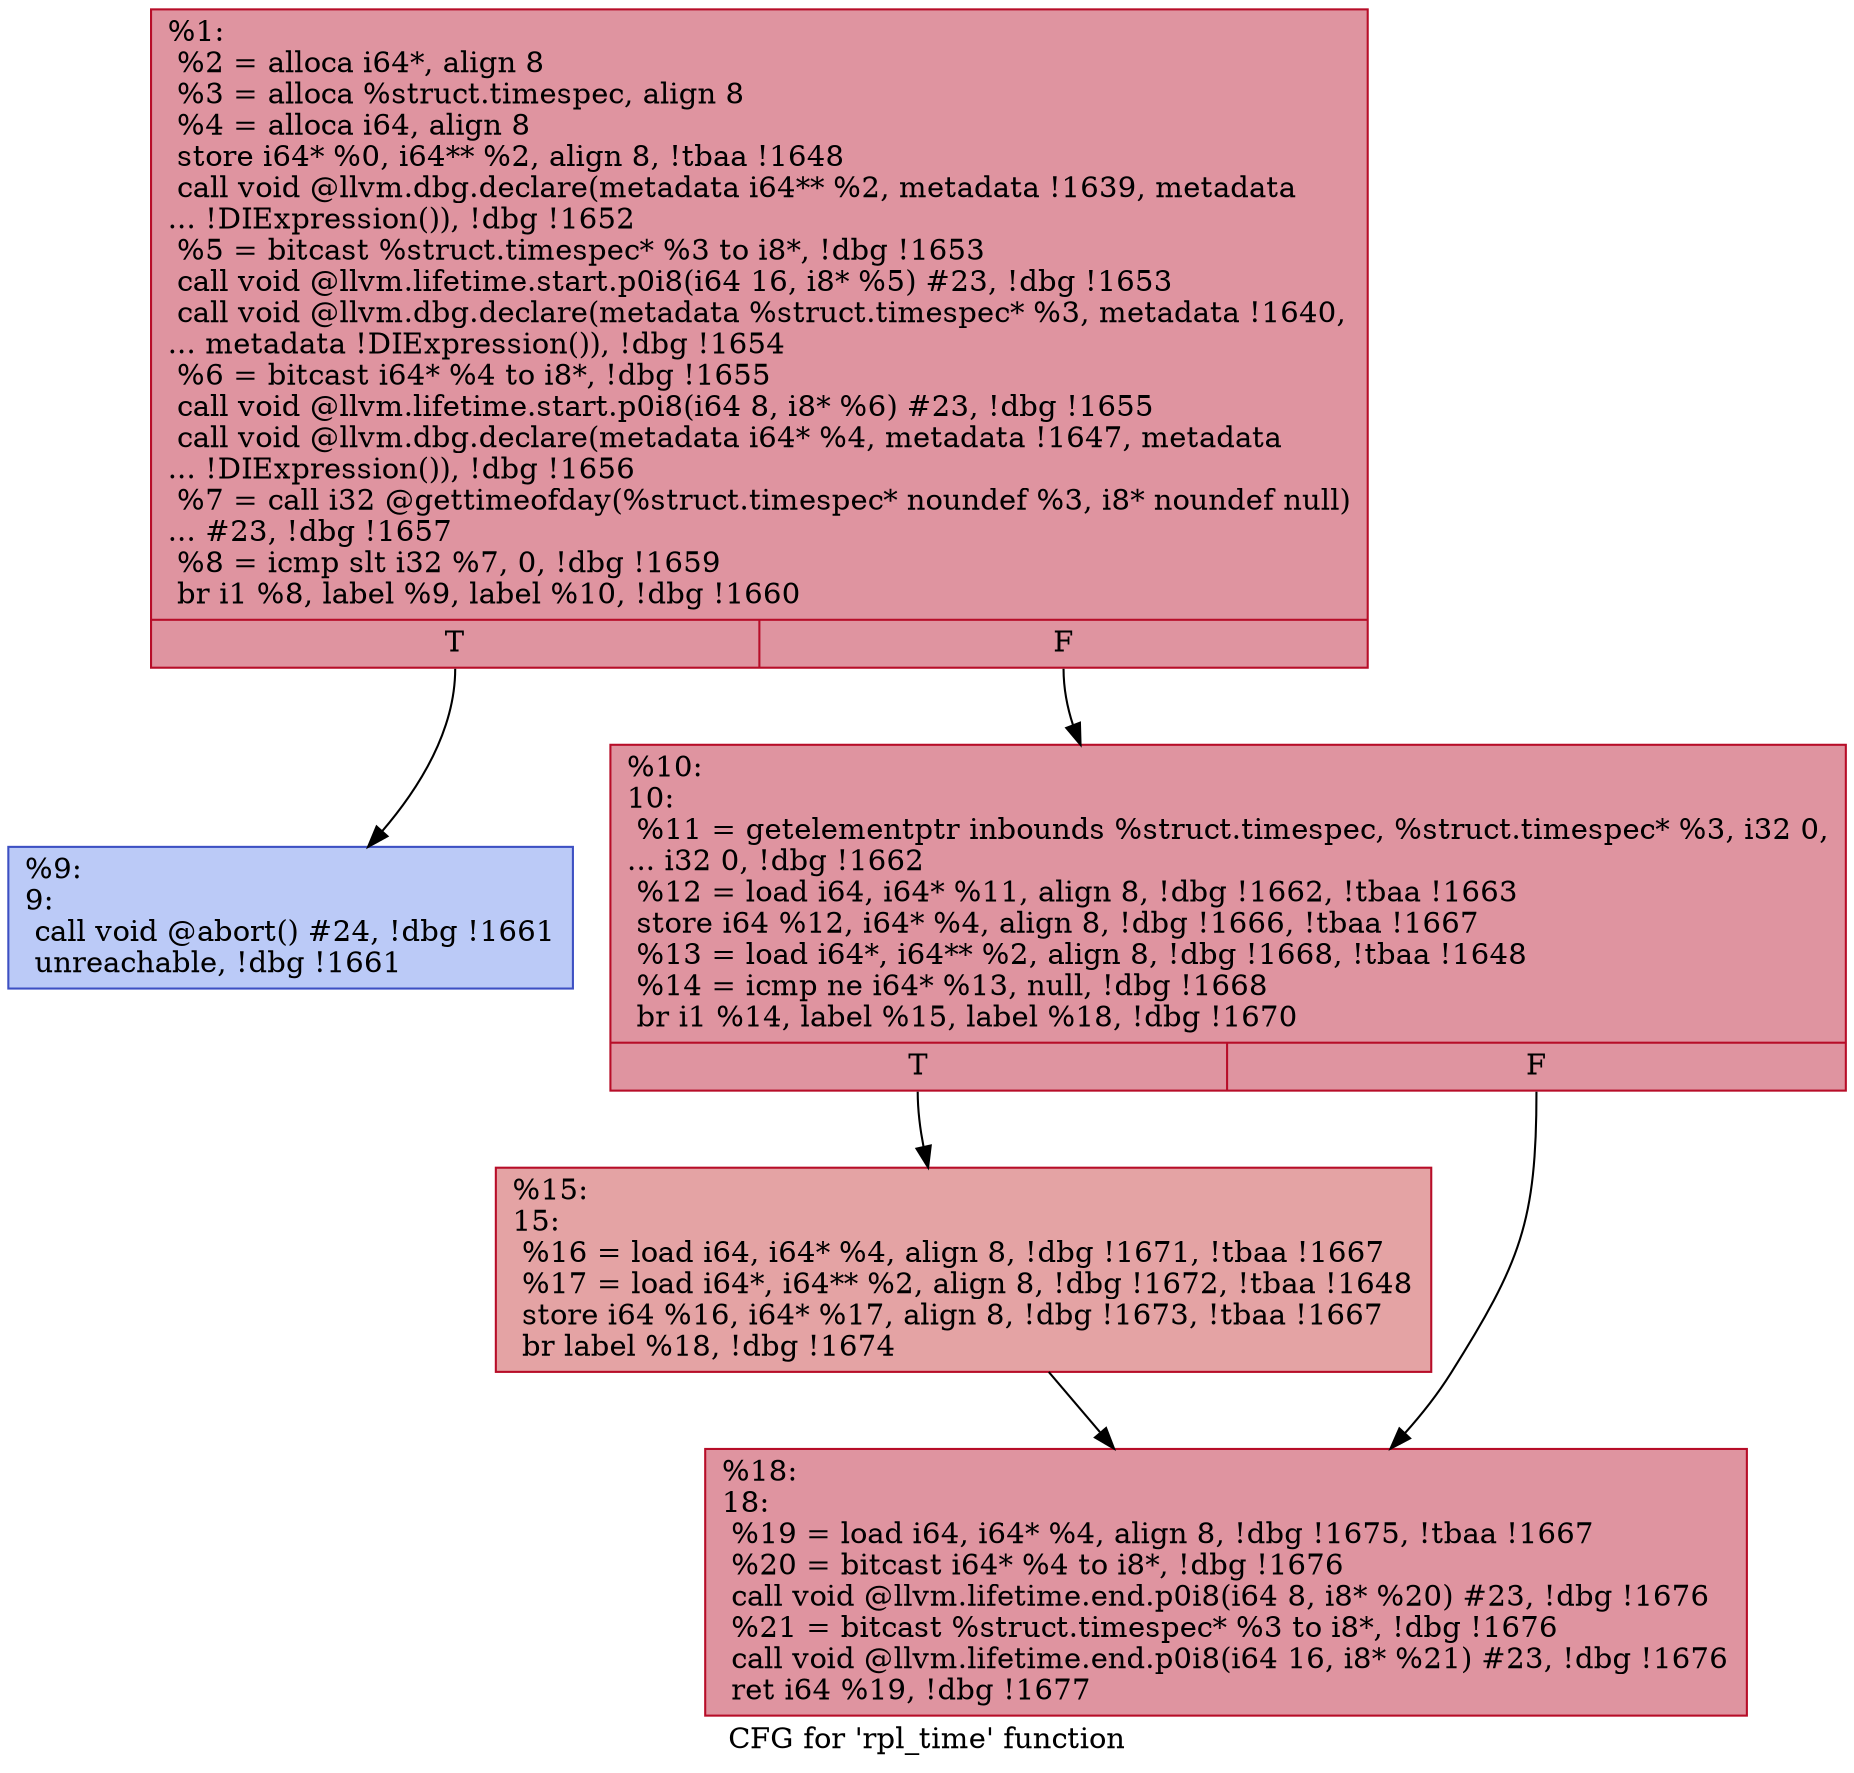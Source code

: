 digraph "CFG for 'rpl_time' function" {
	label="CFG for 'rpl_time' function";

	Node0x184ac60 [shape=record,color="#b70d28ff", style=filled, fillcolor="#b70d2870",label="{%1:\l  %2 = alloca i64*, align 8\l  %3 = alloca %struct.timespec, align 8\l  %4 = alloca i64, align 8\l  store i64* %0, i64** %2, align 8, !tbaa !1648\l  call void @llvm.dbg.declare(metadata i64** %2, metadata !1639, metadata\l... !DIExpression()), !dbg !1652\l  %5 = bitcast %struct.timespec* %3 to i8*, !dbg !1653\l  call void @llvm.lifetime.start.p0i8(i64 16, i8* %5) #23, !dbg !1653\l  call void @llvm.dbg.declare(metadata %struct.timespec* %3, metadata !1640,\l... metadata !DIExpression()), !dbg !1654\l  %6 = bitcast i64* %4 to i8*, !dbg !1655\l  call void @llvm.lifetime.start.p0i8(i64 8, i8* %6) #23, !dbg !1655\l  call void @llvm.dbg.declare(metadata i64* %4, metadata !1647, metadata\l... !DIExpression()), !dbg !1656\l  %7 = call i32 @gettimeofday(%struct.timespec* noundef %3, i8* noundef null)\l... #23, !dbg !1657\l  %8 = icmp slt i32 %7, 0, !dbg !1659\l  br i1 %8, label %9, label %10, !dbg !1660\l|{<s0>T|<s1>F}}"];
	Node0x184ac60:s0 -> Node0x184b6b0;
	Node0x184ac60:s1 -> Node0x184b700;
	Node0x184b6b0 [shape=record,color="#3d50c3ff", style=filled, fillcolor="#6687ed70",label="{%9:\l9:                                                \l  call void @abort() #24, !dbg !1661\l  unreachable, !dbg !1661\l}"];
	Node0x184b700 [shape=record,color="#b70d28ff", style=filled, fillcolor="#b70d2870",label="{%10:\l10:                                               \l  %11 = getelementptr inbounds %struct.timespec, %struct.timespec* %3, i32 0,\l... i32 0, !dbg !1662\l  %12 = load i64, i64* %11, align 8, !dbg !1662, !tbaa !1663\l  store i64 %12, i64* %4, align 8, !dbg !1666, !tbaa !1667\l  %13 = load i64*, i64** %2, align 8, !dbg !1668, !tbaa !1648\l  %14 = icmp ne i64* %13, null, !dbg !1668\l  br i1 %14, label %15, label %18, !dbg !1670\l|{<s0>T|<s1>F}}"];
	Node0x184b700:s0 -> Node0x184b750;
	Node0x184b700:s1 -> Node0x184b7a0;
	Node0x184b750 [shape=record,color="#b70d28ff", style=filled, fillcolor="#c32e3170",label="{%15:\l15:                                               \l  %16 = load i64, i64* %4, align 8, !dbg !1671, !tbaa !1667\l  %17 = load i64*, i64** %2, align 8, !dbg !1672, !tbaa !1648\l  store i64 %16, i64* %17, align 8, !dbg !1673, !tbaa !1667\l  br label %18, !dbg !1674\l}"];
	Node0x184b750 -> Node0x184b7a0;
	Node0x184b7a0 [shape=record,color="#b70d28ff", style=filled, fillcolor="#b70d2870",label="{%18:\l18:                                               \l  %19 = load i64, i64* %4, align 8, !dbg !1675, !tbaa !1667\l  %20 = bitcast i64* %4 to i8*, !dbg !1676\l  call void @llvm.lifetime.end.p0i8(i64 8, i8* %20) #23, !dbg !1676\l  %21 = bitcast %struct.timespec* %3 to i8*, !dbg !1676\l  call void @llvm.lifetime.end.p0i8(i64 16, i8* %21) #23, !dbg !1676\l  ret i64 %19, !dbg !1677\l}"];
}
